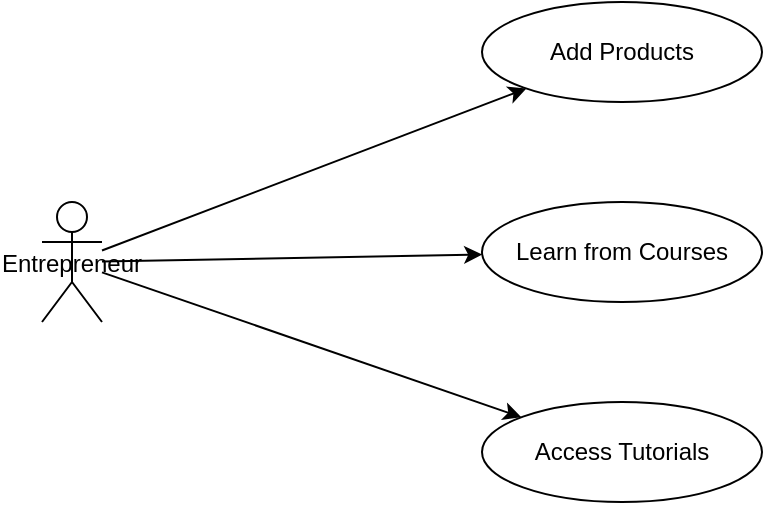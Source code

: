 <mxfile>
  <diagram name="Entrepreneur Use Cases" id="0">
    <mxGraphModel dx="1040" dy="640" grid="1" gridSize="10" guides="1" tooltips="1" connect="1" arrows="1" fold="1" page="1" pageScale="1" pageWidth="827" pageHeight="1169" math="0" shadow="0">
      <root>
        <mxCell id="0" />
        <mxCell id="1" parent="0" />
        <!-- Actor -->
        <mxCell id="2" value="Entrepreneur" style="shape=umlActor;" vertex="1" parent="1">
          <mxGeometry x="80" y="200" width="30" height="60" as="geometry" />
        </mxCell>
        <!-- Use Case: Add Products -->
        <mxCell id="3" value="Add Products" style="ellipse;whiteSpace=wrap;html=1;" vertex="1" parent="1">
          <mxGeometry x="300" y="100" width="140" height="50" as="geometry" />
        </mxCell>
        <!-- Use Case: Learn from Courses -->
        <mxCell id="4" value="Learn from Courses" style="ellipse;whiteSpace=wrap;html=1;" vertex="1" parent="1">
          <mxGeometry x="300" y="200" width="140" height="50" as="geometry" />
        </mxCell>
        <!-- Use Case: Access Tutorials -->
        <mxCell id="5" value="Access Tutorials" style="ellipse;whiteSpace=wrap;html=1;" vertex="1" parent="1">
          <mxGeometry x="300" y="300" width="140" height="50" as="geometry" />
        </mxCell>
        <!-- Association: Entrepreneur to Add Products -->
        <mxCell id="6" edge="1" source="2" target="3" parent="1">
          <mxGeometry relative="1" as="geometry" />
        </mxCell>
        <!-- Association: Entrepreneur to Learn from Courses -->
        <mxCell id="7" edge="1" source="2" target="4" parent="1">
          <mxGeometry relative="1" as="geometry" />
        </mxCell>
        <!-- Association: Entrepreneur to Access Tutorials -->
        <mxCell id="8" edge="1" source="2" target="5" parent="1">
          <mxGeometry relative="1" as="geometry" />
        </mxCell>
      </root>
    </mxGraphModel>
  </diagram>
</mxfile>
